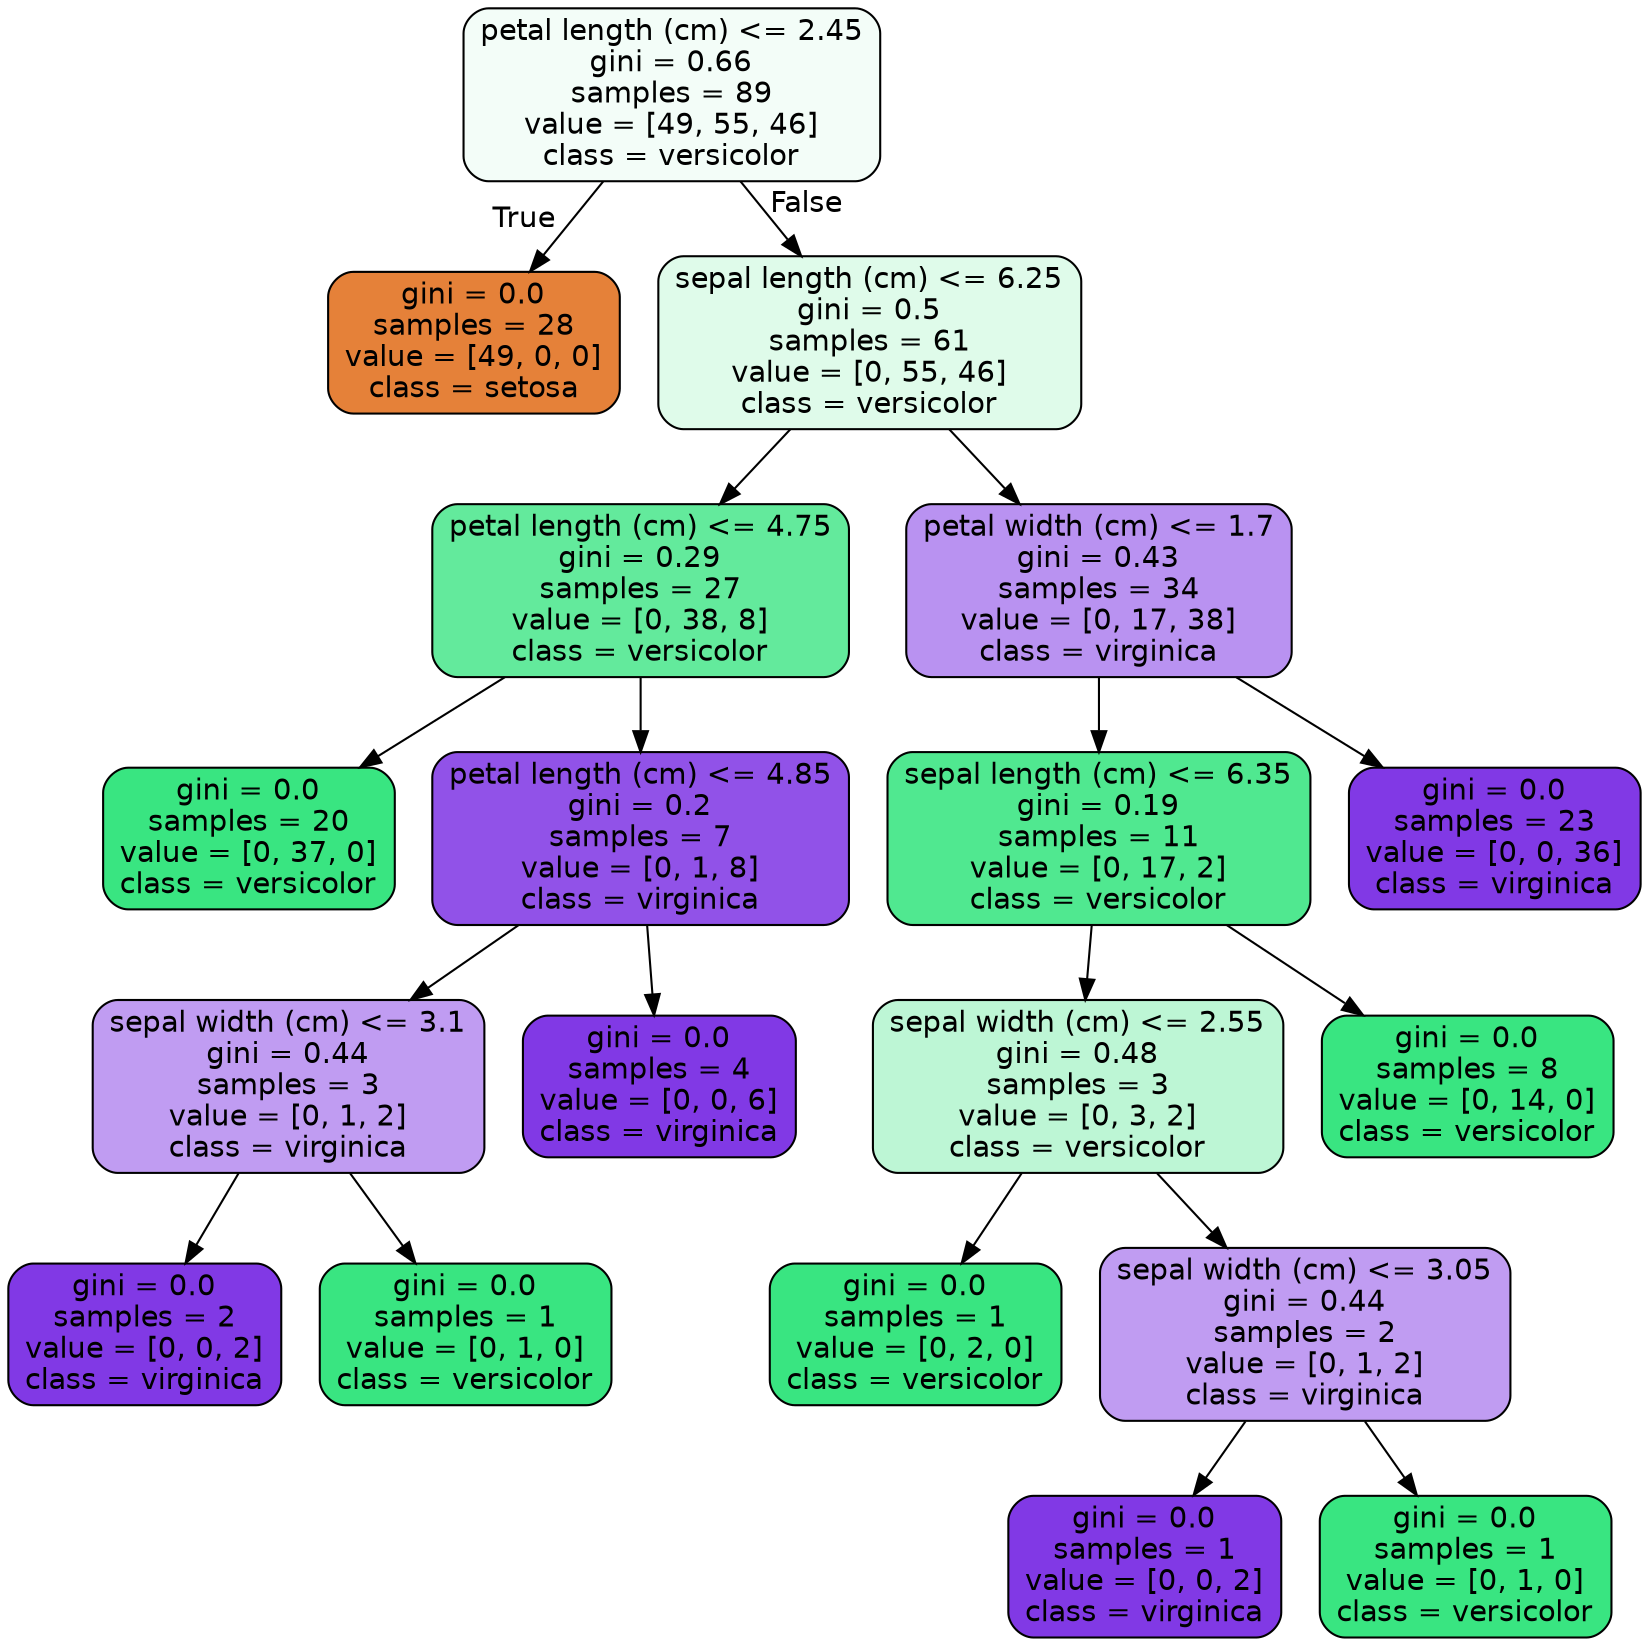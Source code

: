 digraph Tree {
node [shape=box, style="filled, rounded", color="black", fontname=helvetica] ;
edge [fontname=helvetica] ;
0 [label="petal length (cm) <= 2.45\ngini = 0.66\nsamples = 89\nvalue = [49, 55, 46]\nclass = versicolor", fillcolor="#f3fdf8"] ;
1 [label="gini = 0.0\nsamples = 28\nvalue = [49, 0, 0]\nclass = setosa", fillcolor="#e58139"] ;
0 -> 1 [labeldistance=2.5, labelangle=45, headlabel="True"] ;
2 [label="sepal length (cm) <= 6.25\ngini = 0.5\nsamples = 61\nvalue = [0, 55, 46]\nclass = versicolor", fillcolor="#dffbea"] ;
0 -> 2 [labeldistance=2.5, labelangle=-45, headlabel="False"] ;
3 [label="petal length (cm) <= 4.75\ngini = 0.29\nsamples = 27\nvalue = [0, 38, 8]\nclass = versicolor", fillcolor="#63ea9c"] ;
2 -> 3 ;
4 [label="gini = 0.0\nsamples = 20\nvalue = [0, 37, 0]\nclass = versicolor", fillcolor="#39e581"] ;
3 -> 4 ;
5 [label="petal length (cm) <= 4.85\ngini = 0.2\nsamples = 7\nvalue = [0, 1, 8]\nclass = virginica", fillcolor="#9152e8"] ;
3 -> 5 ;
6 [label="sepal width (cm) <= 3.1\ngini = 0.44\nsamples = 3\nvalue = [0, 1, 2]\nclass = virginica", fillcolor="#c09cf2"] ;
5 -> 6 ;
7 [label="gini = 0.0\nsamples = 2\nvalue = [0, 0, 2]\nclass = virginica", fillcolor="#8139e5"] ;
6 -> 7 ;
8 [label="gini = 0.0\nsamples = 1\nvalue = [0, 1, 0]\nclass = versicolor", fillcolor="#39e581"] ;
6 -> 8 ;
9 [label="gini = 0.0\nsamples = 4\nvalue = [0, 0, 6]\nclass = virginica", fillcolor="#8139e5"] ;
5 -> 9 ;
10 [label="petal width (cm) <= 1.7\ngini = 0.43\nsamples = 34\nvalue = [0, 17, 38]\nclass = virginica", fillcolor="#b992f1"] ;
2 -> 10 ;
11 [label="sepal length (cm) <= 6.35\ngini = 0.19\nsamples = 11\nvalue = [0, 17, 2]\nclass = versicolor", fillcolor="#50e890"] ;
10 -> 11 ;
12 [label="sepal width (cm) <= 2.55\ngini = 0.48\nsamples = 3\nvalue = [0, 3, 2]\nclass = versicolor", fillcolor="#bdf6d5"] ;
11 -> 12 ;
13 [label="gini = 0.0\nsamples = 1\nvalue = [0, 2, 0]\nclass = versicolor", fillcolor="#39e581"] ;
12 -> 13 ;
14 [label="sepal width (cm) <= 3.05\ngini = 0.44\nsamples = 2\nvalue = [0, 1, 2]\nclass = virginica", fillcolor="#c09cf2"] ;
12 -> 14 ;
15 [label="gini = 0.0\nsamples = 1\nvalue = [0, 0, 2]\nclass = virginica", fillcolor="#8139e5"] ;
14 -> 15 ;
16 [label="gini = 0.0\nsamples = 1\nvalue = [0, 1, 0]\nclass = versicolor", fillcolor="#39e581"] ;
14 -> 16 ;
17 [label="gini = 0.0\nsamples = 8\nvalue = [0, 14, 0]\nclass = versicolor", fillcolor="#39e581"] ;
11 -> 17 ;
18 [label="gini = 0.0\nsamples = 23\nvalue = [0, 0, 36]\nclass = virginica", fillcolor="#8139e5"] ;
10 -> 18 ;
}